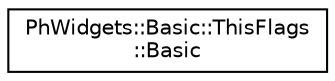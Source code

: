 digraph "Graphical Class Hierarchy"
{
  edge [fontname="Helvetica",fontsize="10",labelfontname="Helvetica",labelfontsize="10"];
  node [fontname="Helvetica",fontsize="10",shape=record];
  rankdir="LR";
  Node0 [label="PhWidgets::Basic::ThisFlags\l::Basic",height=0.2,width=0.4,color="black", fillcolor="white", style="filled",URL="$struct_ph_widgets_1_1_basic_1_1_this_flags_1_1_basic.html"];
}
